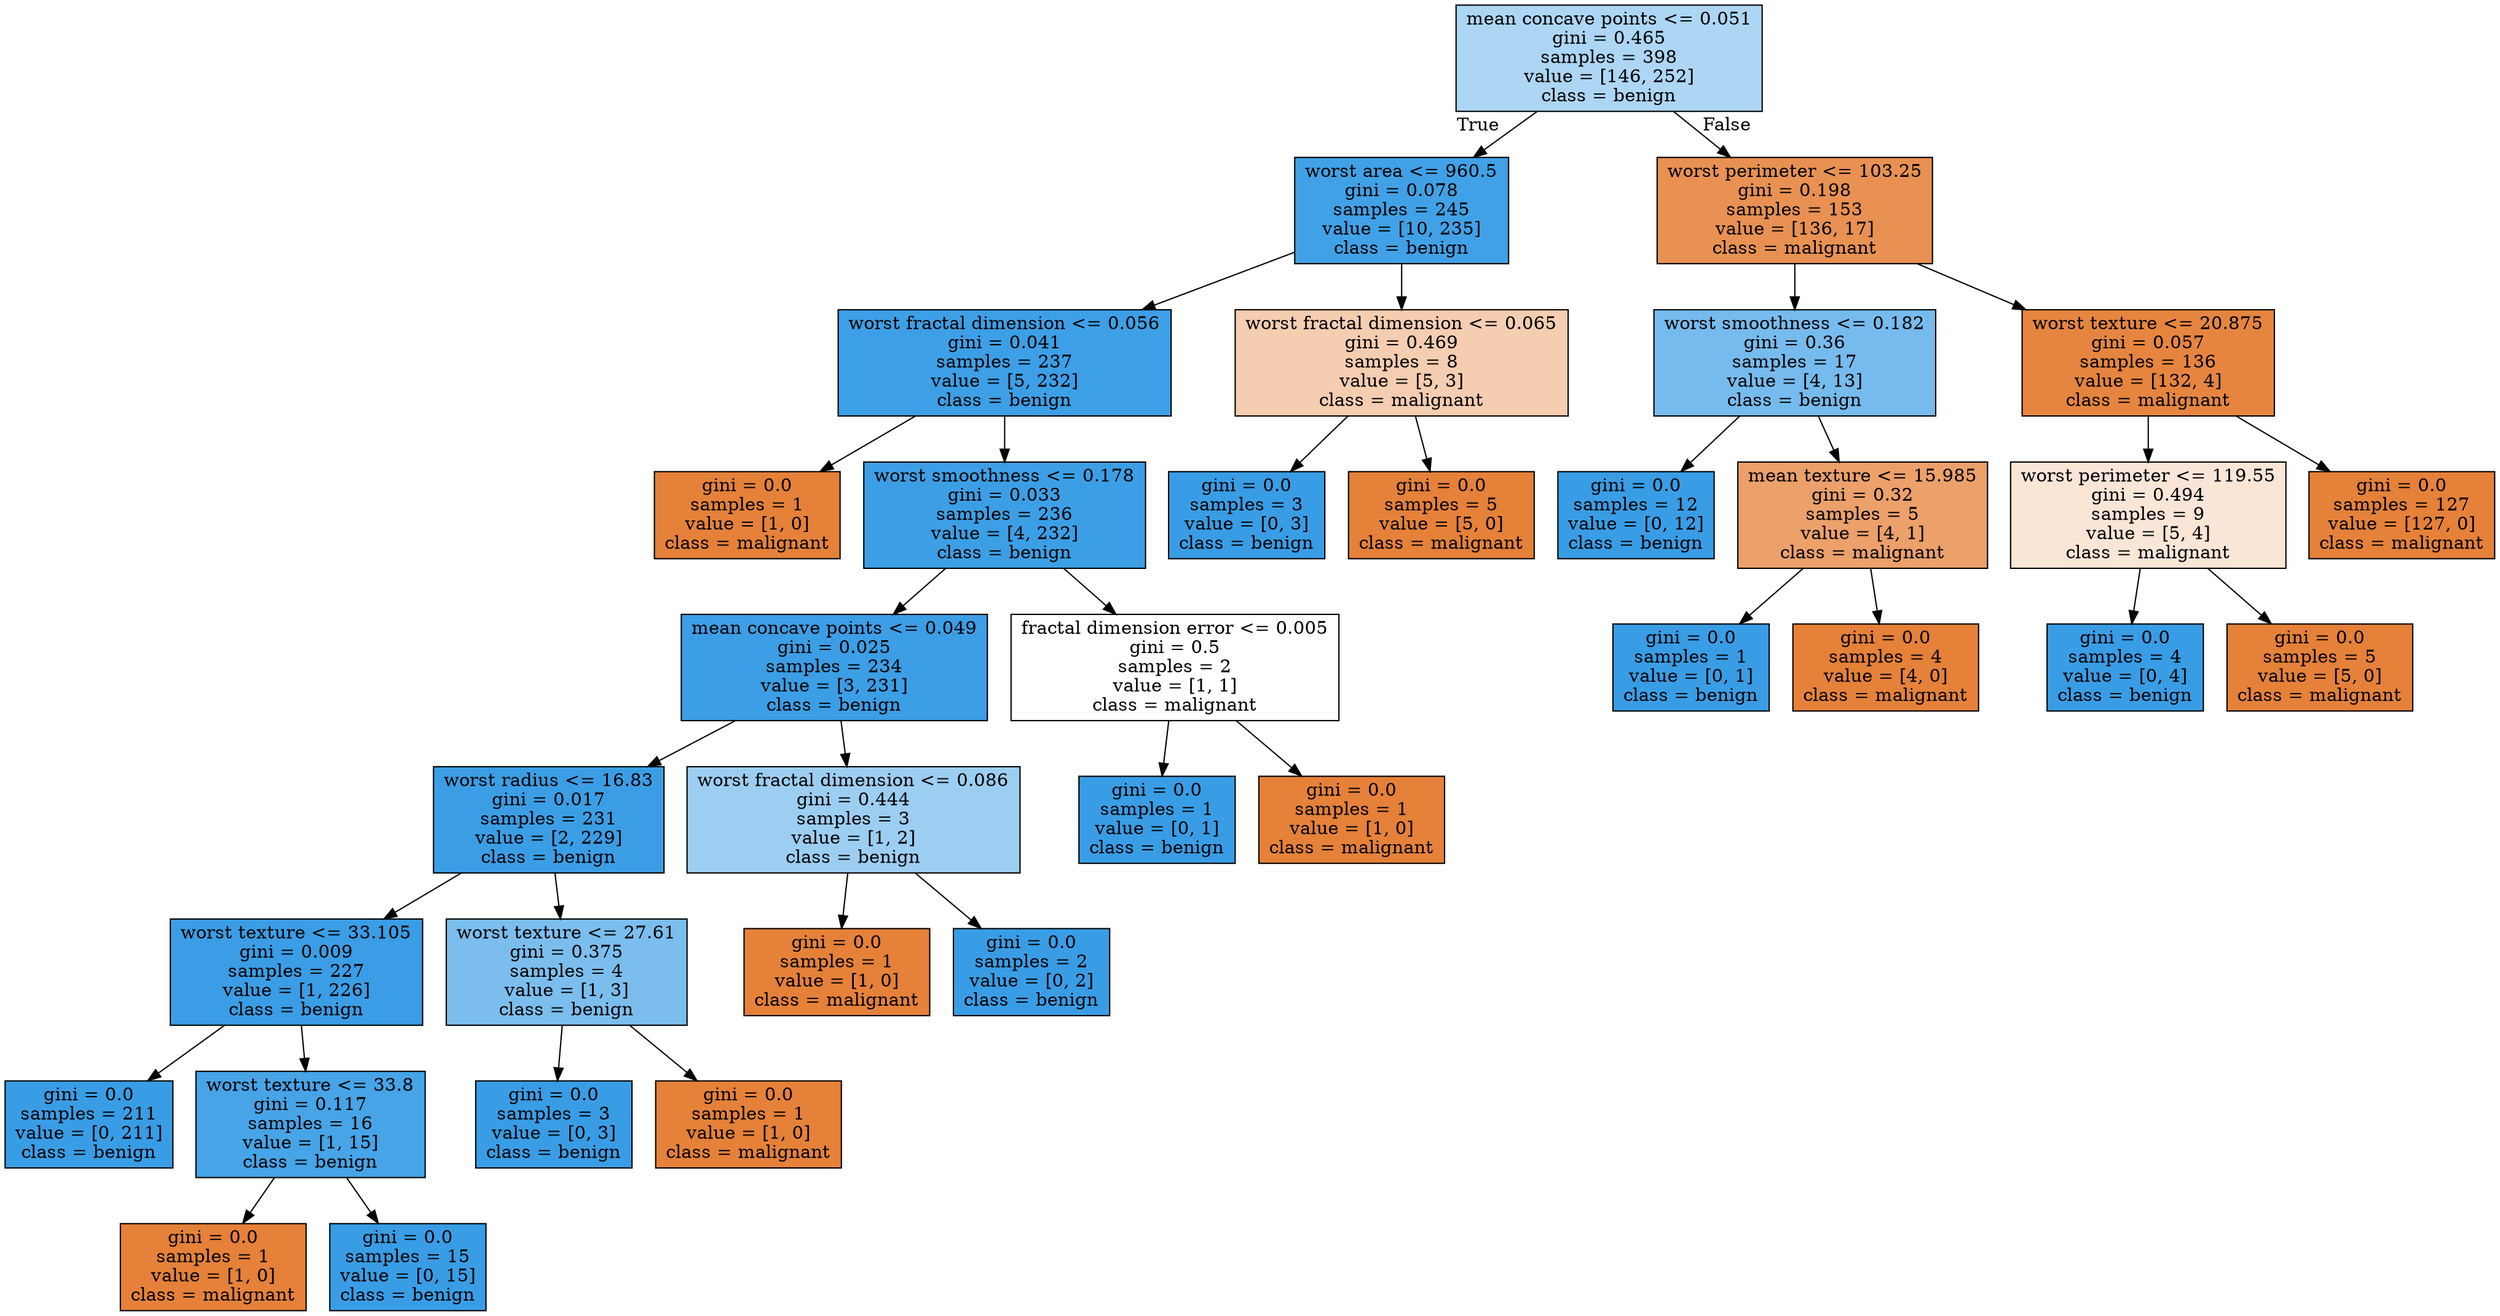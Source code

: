 digraph Tree {
node [shape=box, style="filled", color="black"] ;
0 [label="mean concave points <= 0.051\ngini = 0.465\nsamples = 398\nvalue = [146, 252]\nclass = benign", fillcolor="#acd6f4"] ;
1 [label="worst area <= 960.5\ngini = 0.078\nsamples = 245\nvalue = [10, 235]\nclass = benign", fillcolor="#41a1e6"] ;
0 -> 1 [labeldistance=2.5, labelangle=45, headlabel="True"] ;
2 [label="worst fractal dimension <= 0.056\ngini = 0.041\nsamples = 237\nvalue = [5, 232]\nclass = benign", fillcolor="#3d9fe6"] ;
1 -> 2 ;
3 [label="gini = 0.0\nsamples = 1\nvalue = [1, 0]\nclass = malignant", fillcolor="#e58139"] ;
2 -> 3 ;
4 [label="worst smoothness <= 0.178\ngini = 0.033\nsamples = 236\nvalue = [4, 232]\nclass = benign", fillcolor="#3c9fe5"] ;
2 -> 4 ;
5 [label="mean concave points <= 0.049\ngini = 0.025\nsamples = 234\nvalue = [3, 231]\nclass = benign", fillcolor="#3c9ee5"] ;
4 -> 5 ;
6 [label="worst radius <= 16.83\ngini = 0.017\nsamples = 231\nvalue = [2, 229]\nclass = benign", fillcolor="#3b9ee5"] ;
5 -> 6 ;
7 [label="worst texture <= 33.105\ngini = 0.009\nsamples = 227\nvalue = [1, 226]\nclass = benign", fillcolor="#3a9de5"] ;
6 -> 7 ;
8 [label="gini = 0.0\nsamples = 211\nvalue = [0, 211]\nclass = benign", fillcolor="#399de5"] ;
7 -> 8 ;
9 [label="worst texture <= 33.8\ngini = 0.117\nsamples = 16\nvalue = [1, 15]\nclass = benign", fillcolor="#46a4e7"] ;
7 -> 9 ;
10 [label="gini = 0.0\nsamples = 1\nvalue = [1, 0]\nclass = malignant", fillcolor="#e58139"] ;
9 -> 10 ;
11 [label="gini = 0.0\nsamples = 15\nvalue = [0, 15]\nclass = benign", fillcolor="#399de5"] ;
9 -> 11 ;
12 [label="worst texture <= 27.61\ngini = 0.375\nsamples = 4\nvalue = [1, 3]\nclass = benign", fillcolor="#7bbeee"] ;
6 -> 12 ;
13 [label="gini = 0.0\nsamples = 3\nvalue = [0, 3]\nclass = benign", fillcolor="#399de5"] ;
12 -> 13 ;
14 [label="gini = 0.0\nsamples = 1\nvalue = [1, 0]\nclass = malignant", fillcolor="#e58139"] ;
12 -> 14 ;
15 [label="worst fractal dimension <= 0.086\ngini = 0.444\nsamples = 3\nvalue = [1, 2]\nclass = benign", fillcolor="#9ccef2"] ;
5 -> 15 ;
16 [label="gini = 0.0\nsamples = 1\nvalue = [1, 0]\nclass = malignant", fillcolor="#e58139"] ;
15 -> 16 ;
17 [label="gini = 0.0\nsamples = 2\nvalue = [0, 2]\nclass = benign", fillcolor="#399de5"] ;
15 -> 17 ;
18 [label="fractal dimension error <= 0.005\ngini = 0.5\nsamples = 2\nvalue = [1, 1]\nclass = malignant", fillcolor="#ffffff"] ;
4 -> 18 ;
19 [label="gini = 0.0\nsamples = 1\nvalue = [0, 1]\nclass = benign", fillcolor="#399de5"] ;
18 -> 19 ;
20 [label="gini = 0.0\nsamples = 1\nvalue = [1, 0]\nclass = malignant", fillcolor="#e58139"] ;
18 -> 20 ;
21 [label="worst fractal dimension <= 0.065\ngini = 0.469\nsamples = 8\nvalue = [5, 3]\nclass = malignant", fillcolor="#f5cdb0"] ;
1 -> 21 ;
22 [label="gini = 0.0\nsamples = 3\nvalue = [0, 3]\nclass = benign", fillcolor="#399de5"] ;
21 -> 22 ;
23 [label="gini = 0.0\nsamples = 5\nvalue = [5, 0]\nclass = malignant", fillcolor="#e58139"] ;
21 -> 23 ;
24 [label="worst perimeter <= 103.25\ngini = 0.198\nsamples = 153\nvalue = [136, 17]\nclass = malignant", fillcolor="#e89152"] ;
0 -> 24 [labeldistance=2.5, labelangle=-45, headlabel="False"] ;
25 [label="worst smoothness <= 0.182\ngini = 0.36\nsamples = 17\nvalue = [4, 13]\nclass = benign", fillcolor="#76bbed"] ;
24 -> 25 ;
26 [label="gini = 0.0\nsamples = 12\nvalue = [0, 12]\nclass = benign", fillcolor="#399de5"] ;
25 -> 26 ;
27 [label="mean texture <= 15.985\ngini = 0.32\nsamples = 5\nvalue = [4, 1]\nclass = malignant", fillcolor="#eca06a"] ;
25 -> 27 ;
28 [label="gini = 0.0\nsamples = 1\nvalue = [0, 1]\nclass = benign", fillcolor="#399de5"] ;
27 -> 28 ;
29 [label="gini = 0.0\nsamples = 4\nvalue = [4, 0]\nclass = malignant", fillcolor="#e58139"] ;
27 -> 29 ;
30 [label="worst texture <= 20.875\ngini = 0.057\nsamples = 136\nvalue = [132, 4]\nclass = malignant", fillcolor="#e6853f"] ;
24 -> 30 ;
31 [label="worst perimeter <= 119.55\ngini = 0.494\nsamples = 9\nvalue = [5, 4]\nclass = malignant", fillcolor="#fae6d7"] ;
30 -> 31 ;
32 [label="gini = 0.0\nsamples = 4\nvalue = [0, 4]\nclass = benign", fillcolor="#399de5"] ;
31 -> 32 ;
33 [label="gini = 0.0\nsamples = 5\nvalue = [5, 0]\nclass = malignant", fillcolor="#e58139"] ;
31 -> 33 ;
34 [label="gini = 0.0\nsamples = 127\nvalue = [127, 0]\nclass = malignant", fillcolor="#e58139"] ;
30 -> 34 ;
}